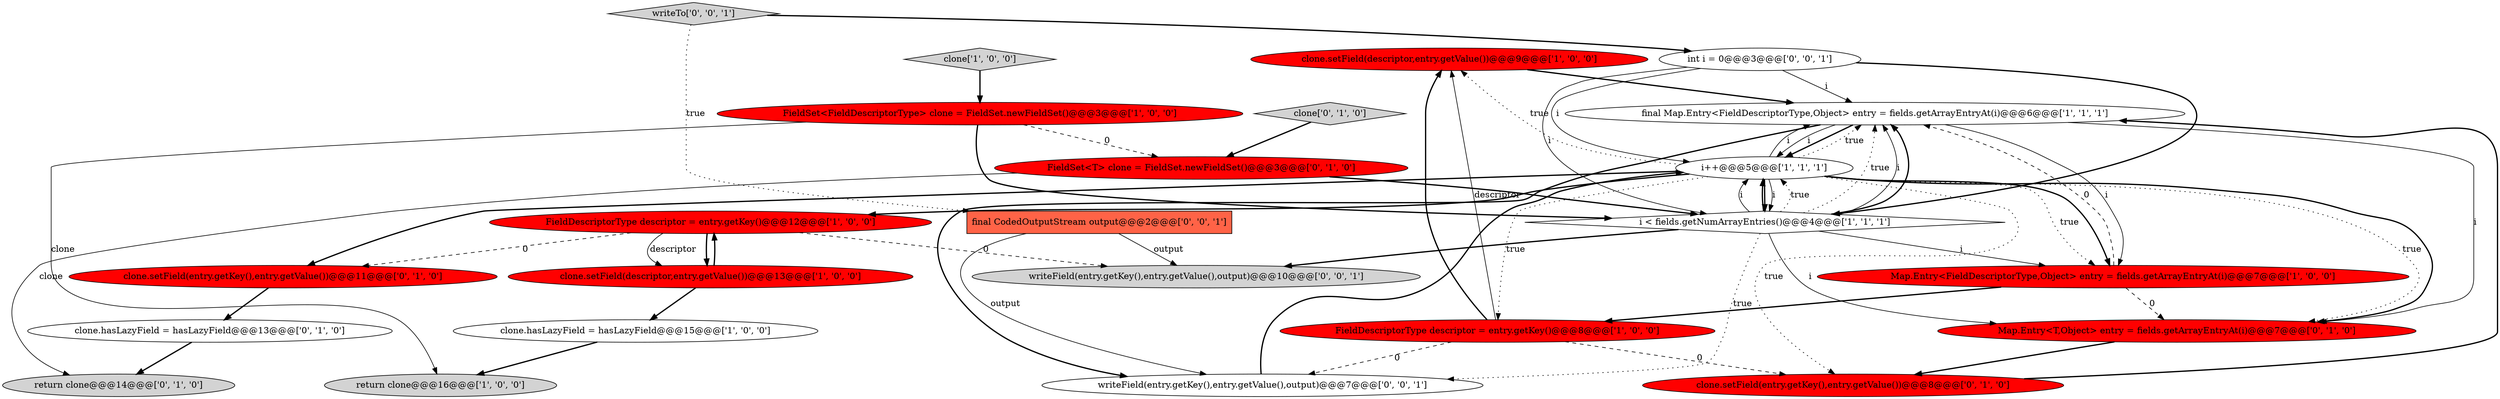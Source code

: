 digraph {
0 [style = filled, label = "clone.setField(descriptor,entry.getValue())@@@9@@@['1', '0', '0']", fillcolor = red, shape = ellipse image = "AAA1AAABBB1BBB"];
2 [style = filled, label = "return clone@@@16@@@['1', '0', '0']", fillcolor = lightgray, shape = ellipse image = "AAA0AAABBB1BBB"];
23 [style = filled, label = "final CodedOutputStream output@@@2@@@['0', '0', '1']", fillcolor = tomato, shape = box image = "AAA0AAABBB3BBB"];
15 [style = filled, label = "clone['0', '1', '0']", fillcolor = lightgray, shape = diamond image = "AAA0AAABBB2BBB"];
9 [style = filled, label = "clone.hasLazyField = hasLazyField@@@15@@@['1', '0', '0']", fillcolor = white, shape = ellipse image = "AAA0AAABBB1BBB"];
12 [style = filled, label = "clone.setField(entry.getKey(),entry.getValue())@@@11@@@['0', '1', '0']", fillcolor = red, shape = ellipse image = "AAA1AAABBB2BBB"];
19 [style = filled, label = "int i = 0@@@3@@@['0', '0', '1']", fillcolor = white, shape = ellipse image = "AAA0AAABBB3BBB"];
14 [style = filled, label = "clone.setField(entry.getKey(),entry.getValue())@@@8@@@['0', '1', '0']", fillcolor = red, shape = ellipse image = "AAA1AAABBB2BBB"];
10 [style = filled, label = "FieldDescriptorType descriptor = entry.getKey()@@@12@@@['1', '0', '0']", fillcolor = red, shape = ellipse image = "AAA1AAABBB1BBB"];
3 [style = filled, label = "FieldSet<FieldDescriptorType> clone = FieldSet.newFieldSet()@@@3@@@['1', '0', '0']", fillcolor = red, shape = ellipse image = "AAA1AAABBB1BBB"];
13 [style = filled, label = "Map.Entry<T,Object> entry = fields.getArrayEntryAt(i)@@@7@@@['0', '1', '0']", fillcolor = red, shape = ellipse image = "AAA1AAABBB2BBB"];
11 [style = filled, label = "FieldDescriptorType descriptor = entry.getKey()@@@8@@@['1', '0', '0']", fillcolor = red, shape = ellipse image = "AAA1AAABBB1BBB"];
16 [style = filled, label = "clone.hasLazyField = hasLazyField@@@13@@@['0', '1', '0']", fillcolor = white, shape = ellipse image = "AAA0AAABBB2BBB"];
20 [style = filled, label = "writeField(entry.getKey(),entry.getValue(),output)@@@10@@@['0', '0', '1']", fillcolor = lightgray, shape = ellipse image = "AAA0AAABBB3BBB"];
6 [style = filled, label = "clone['1', '0', '0']", fillcolor = lightgray, shape = diamond image = "AAA0AAABBB1BBB"];
4 [style = filled, label = "i < fields.getNumArrayEntries()@@@4@@@['1', '1', '1']", fillcolor = white, shape = diamond image = "AAA0AAABBB1BBB"];
5 [style = filled, label = "i++@@@5@@@['1', '1', '1']", fillcolor = white, shape = ellipse image = "AAA0AAABBB1BBB"];
21 [style = filled, label = "writeTo['0', '0', '1']", fillcolor = lightgray, shape = diamond image = "AAA0AAABBB3BBB"];
1 [style = filled, label = "clone.setField(descriptor,entry.getValue())@@@13@@@['1', '0', '0']", fillcolor = red, shape = ellipse image = "AAA1AAABBB1BBB"];
17 [style = filled, label = "return clone@@@14@@@['0', '1', '0']", fillcolor = lightgray, shape = ellipse image = "AAA0AAABBB2BBB"];
18 [style = filled, label = "FieldSet<T> clone = FieldSet.newFieldSet()@@@3@@@['0', '1', '0']", fillcolor = red, shape = ellipse image = "AAA1AAABBB2BBB"];
7 [style = filled, label = "Map.Entry<FieldDescriptorType,Object> entry = fields.getArrayEntryAt(i)@@@7@@@['1', '0', '0']", fillcolor = red, shape = ellipse image = "AAA1AAABBB1BBB"];
8 [style = filled, label = "final Map.Entry<FieldDescriptorType,Object> entry = fields.getArrayEntryAt(i)@@@6@@@['1', '1', '1']", fillcolor = white, shape = ellipse image = "AAA0AAABBB1BBB"];
22 [style = filled, label = "writeField(entry.getKey(),entry.getValue(),output)@@@7@@@['0', '0', '1']", fillcolor = white, shape = ellipse image = "AAA0AAABBB3BBB"];
4->7 [style = solid, label="i"];
5->10 [style = bold, label=""];
6->3 [style = bold, label=""];
5->14 [style = dotted, label="true"];
4->5 [style = dotted, label="true"];
7->11 [style = bold, label=""];
23->20 [style = solid, label="output"];
21->19 [style = bold, label=""];
18->17 [style = solid, label="clone"];
9->2 [style = bold, label=""];
5->4 [style = solid, label="i"];
3->18 [style = dashed, label="0"];
10->12 [style = dashed, label="0"];
7->8 [style = dashed, label="0"];
11->22 [style = dashed, label="0"];
4->8 [style = dotted, label="true"];
23->22 [style = solid, label="output"];
12->16 [style = bold, label=""];
5->0 [style = dotted, label="true"];
16->17 [style = bold, label=""];
4->5 [style = solid, label="i"];
3->4 [style = bold, label=""];
15->18 [style = bold, label=""];
22->5 [style = bold, label=""];
4->13 [style = solid, label="i"];
1->9 [style = bold, label=""];
4->8 [style = solid, label="i"];
8->22 [style = bold, label=""];
8->13 [style = solid, label="i"];
11->0 [style = solid, label="descriptor"];
3->2 [style = solid, label="clone"];
5->13 [style = dotted, label="true"];
11->0 [style = bold, label=""];
5->11 [style = dotted, label="true"];
18->4 [style = bold, label=""];
8->5 [style = bold, label=""];
5->12 [style = bold, label=""];
10->1 [style = solid, label="descriptor"];
19->5 [style = solid, label="i"];
5->7 [style = dotted, label="true"];
8->5 [style = solid, label="i"];
4->22 [style = dotted, label="true"];
21->23 [style = dotted, label="true"];
5->13 [style = bold, label=""];
11->14 [style = dashed, label="0"];
5->4 [style = bold, label=""];
0->8 [style = bold, label=""];
4->20 [style = bold, label=""];
19->4 [style = solid, label="i"];
7->13 [style = dashed, label="0"];
19->8 [style = solid, label="i"];
5->7 [style = bold, label=""];
4->8 [style = bold, label=""];
10->20 [style = dashed, label="0"];
14->8 [style = bold, label=""];
19->4 [style = bold, label=""];
5->8 [style = dotted, label="true"];
10->1 [style = bold, label=""];
1->10 [style = bold, label=""];
8->7 [style = solid, label="i"];
4->5 [style = bold, label=""];
13->14 [style = bold, label=""];
5->8 [style = solid, label="i"];
}
